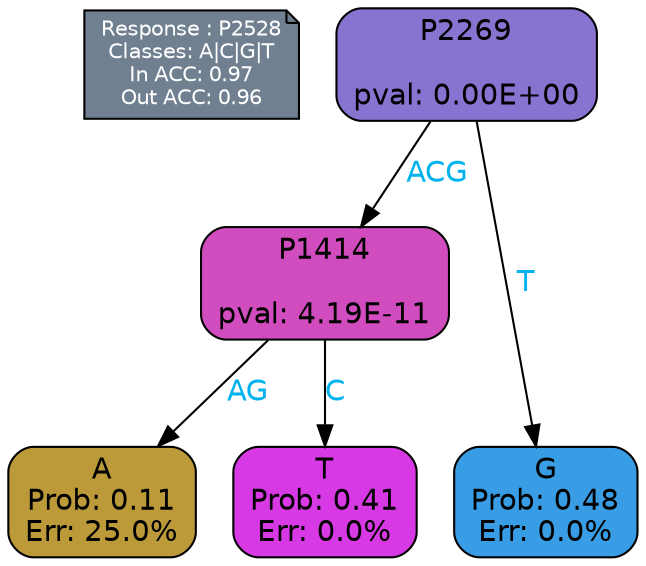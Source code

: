 digraph Tree {
node [shape=box, style="filled, rounded", color="black", fontname=helvetica] ;
graph [ranksep=equally, splines=polylines, bgcolor=transparent, dpi=600] ;
edge [fontname=helvetica] ;
LEGEND [label="Response : P2528
Classes: A|C|G|T
In ACC: 0.97
Out ACC: 0.96
",shape=note,align=left,style=filled,fillcolor="slategray",fontcolor="white",fontsize=10];1 [label="P2269

pval: 0.00E+00", fillcolor="#8873d1"] ;
2 [label="P1414

pval: 4.19E-11", fillcolor="#d14dbf"] ;
3 [label="A
Prob: 0.11
Err: 25.0%", fillcolor="#bd9a39"] ;
4 [label="T
Prob: 0.41
Err: 0.0%", fillcolor="#d739e5"] ;
5 [label="G
Prob: 0.48
Err: 0.0%", fillcolor="#399de5"] ;
1 -> 2 [label="ACG",fontcolor=deepskyblue2] ;
1 -> 5 [label="T",fontcolor=deepskyblue2] ;
2 -> 3 [label="AG",fontcolor=deepskyblue2] ;
2 -> 4 [label="C",fontcolor=deepskyblue2] ;
{rank = same; 3;4;5;}{rank = same; LEGEND;1;}}